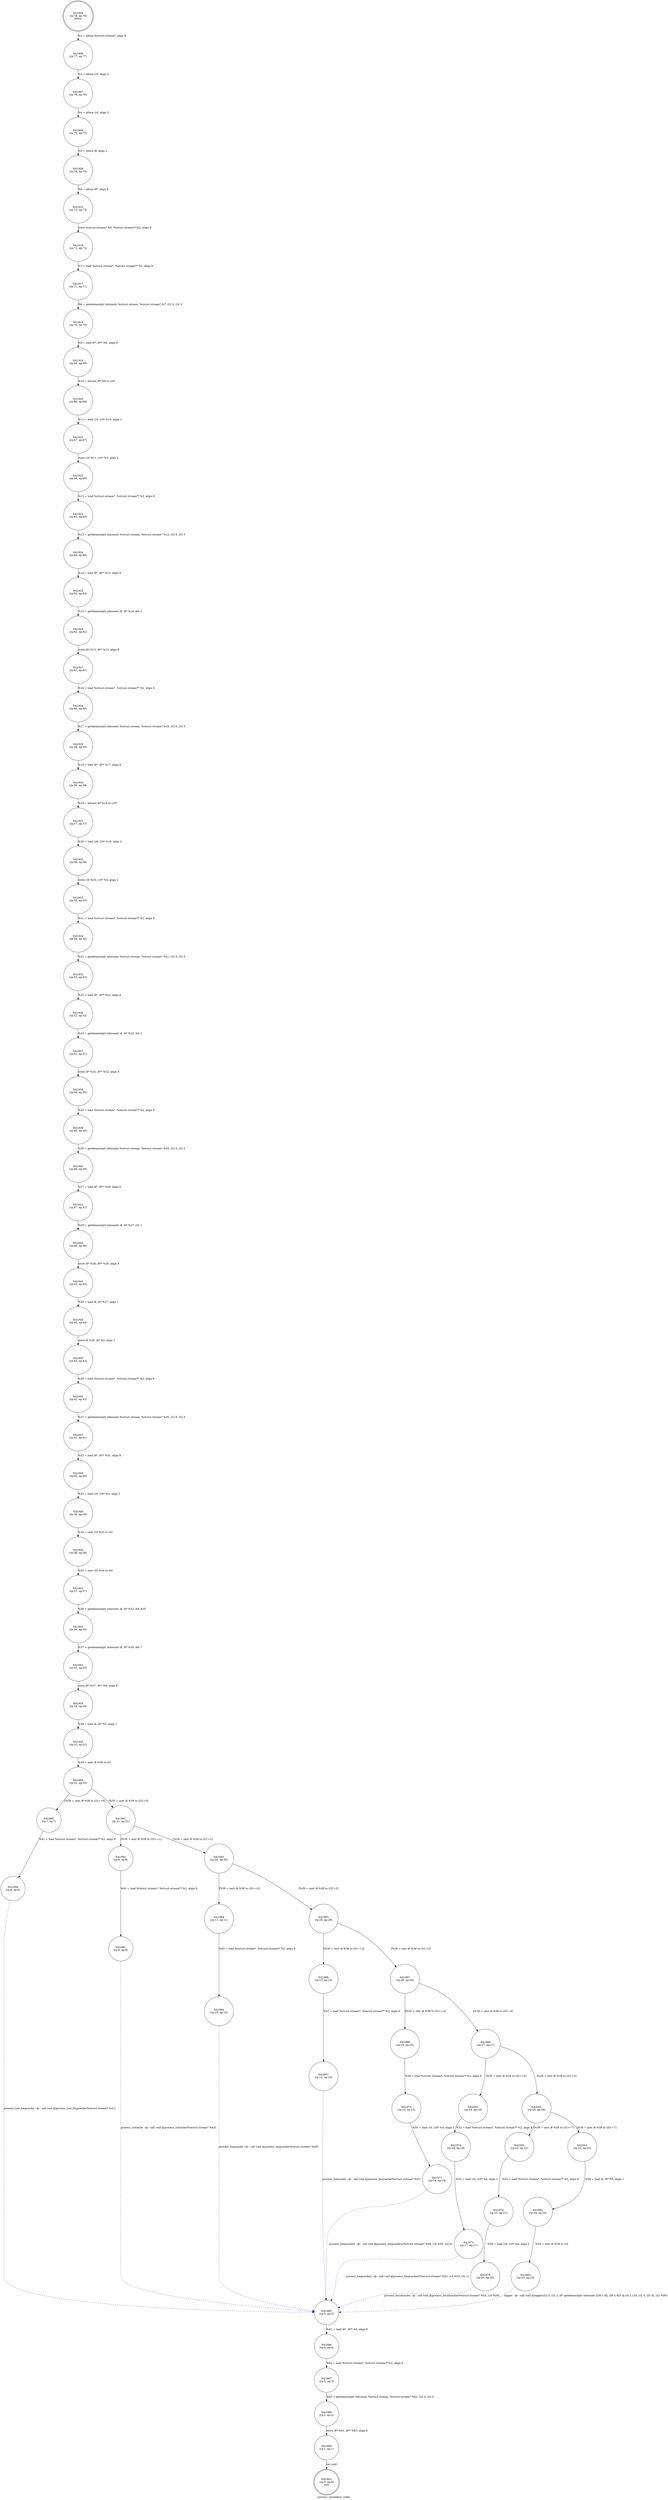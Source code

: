 digraph process_secondary_order {
label="process_secondary_order"
41903 [label="N41903\n(rp:0, ep:0)\nexit", shape="doublecircle"]
41904 [label="N41904\n(rp:78, ep:78)\nentry", shape="doublecircle"]
41904 -> 41906 [label="%2 = alloca %struct.stream*, align 8"]
41906 [label="N41906\n(rp:77, ep:77)", shape="circle"]
41906 -> 41907 [label="%3 = alloca i16, align 2"]
41907 [label="N41907\n(rp:76, ep:76)", shape="circle"]
41907 -> 41908 [label="%4 = alloca i16, align 2"]
41908 [label="N41908\n(rp:75, ep:75)", shape="circle"]
41908 -> 41909 [label="%5 = alloca i8, align 1"]
41909 [label="N41909\n(rp:74, ep:74)", shape="circle"]
41909 -> 41910 [label="%6 = alloca i8*, align 8"]
41910 [label="N41910\n(rp:73, ep:73)", shape="circle"]
41910 -> 41916 [label="store %struct.stream* %0, %struct.stream** %2, align 8"]
41916 [label="N41916\n(rp:72, ep:72)", shape="circle"]
41916 -> 41917 [label="%7 = load %struct.stream*, %struct.stream** %2, align 8"]
41917 [label="N41917\n(rp:71, ep:71)", shape="circle"]
41917 -> 41918 [label="%8 = getelementptr inbounds %struct.stream, %struct.stream* %7, i32 0, i32 0"]
41918 [label="N41918\n(rp:70, ep:70)", shape="circle"]
41918 -> 41919 [label="%9 = load i8*, i8** %8, align 8"]
41919 [label="N41919\n(rp:69, ep:69)", shape="circle"]
41919 -> 41920 [label="%10 = bitcast i8* %9 to i16*"]
41920 [label="N41920\n(rp:68, ep:68)", shape="circle"]
41920 -> 41921 [label="%11 = load i16, i16* %10, align 2"]
41921 [label="N41921\n(rp:67, ep:67)", shape="circle"]
41921 -> 41922 [label="store i16 %11, i16* %3, align 2"]
41922 [label="N41922\n(rp:66, ep:66)", shape="circle"]
41922 -> 41923 [label="%12 = load %struct.stream*, %struct.stream** %2, align 8"]
41923 [label="N41923\n(rp:65, ep:65)", shape="circle"]
41923 -> 41924 [label="%13 = getelementptr inbounds %struct.stream, %struct.stream* %12, i32 0, i32 0"]
41924 [label="N41924\n(rp:64, ep:64)", shape="circle"]
41924 -> 41925 [label="%14 = load i8*, i8** %13, align 8"]
41925 [label="N41925\n(rp:63, ep:63)", shape="circle"]
41925 -> 41926 [label="%15 = getelementptr inbounds i8, i8* %14, i64 2"]
41926 [label="N41926\n(rp:62, ep:62)", shape="circle"]
41926 -> 41927 [label="store i8* %15, i8** %13, align 8"]
41927 [label="N41927\n(rp:61, ep:61)", shape="circle"]
41927 -> 41928 [label="%16 = load %struct.stream*, %struct.stream** %2, align 8"]
41928 [label="N41928\n(rp:60, ep:60)", shape="circle"]
41928 -> 41929 [label="%17 = getelementptr inbounds %struct.stream, %struct.stream* %16, i32 0, i32 0"]
41929 [label="N41929\n(rp:59, ep:59)", shape="circle"]
41929 -> 41930 [label="%18 = load i8*, i8** %17, align 8"]
41930 [label="N41930\n(rp:58, ep:58)", shape="circle"]
41930 -> 41931 [label="%19 = bitcast i8* %18 to i16*"]
41931 [label="N41931\n(rp:57, ep:57)", shape="circle"]
41931 -> 41932 [label="%20 = load i16, i16* %19, align 2"]
41932 [label="N41932\n(rp:56, ep:56)", shape="circle"]
41932 -> 41933 [label="store i16 %20, i16* %4, align 2"]
41933 [label="N41933\n(rp:55, ep:55)", shape="circle"]
41933 -> 41934 [label="%21 = load %struct.stream*, %struct.stream** %2, align 8"]
41934 [label="N41934\n(rp:54, ep:54)", shape="circle"]
41934 -> 41935 [label="%22 = getelementptr inbounds %struct.stream, %struct.stream* %21, i32 0, i32 0"]
41935 [label="N41935\n(rp:53, ep:53)", shape="circle"]
41935 -> 41936 [label="%23 = load i8*, i8** %22, align 8"]
41936 [label="N41936\n(rp:52, ep:52)", shape="circle"]
41936 -> 41937 [label="%24 = getelementptr inbounds i8, i8* %23, i64 2"]
41937 [label="N41937\n(rp:51, ep:51)", shape="circle"]
41937 -> 41938 [label="store i8* %24, i8** %22, align 8"]
41938 [label="N41938\n(rp:50, ep:50)", shape="circle"]
41938 -> 41939 [label="%25 = load %struct.stream*, %struct.stream** %2, align 8"]
41939 [label="N41939\n(rp:49, ep:49)", shape="circle"]
41939 -> 41940 [label="%26 = getelementptr inbounds %struct.stream, %struct.stream* %25, i32 0, i32 0"]
41940 [label="N41940\n(rp:48, ep:48)", shape="circle"]
41940 -> 41941 [label="%27 = load i8*, i8** %26, align 8"]
41941 [label="N41941\n(rp:47, ep:47)", shape="circle"]
41941 -> 41942 [label="%28 = getelementptr inbounds i8, i8* %27, i32 1"]
41942 [label="N41942\n(rp:46, ep:46)", shape="circle"]
41942 -> 41943 [label="store i8* %28, i8** %26, align 8"]
41943 [label="N41943\n(rp:45, ep:45)", shape="circle"]
41943 -> 41944 [label="%29 = load i8, i8* %27, align 1"]
41944 [label="N41944\n(rp:44, ep:44)", shape="circle"]
41944 -> 41945 [label="store i8 %29, i8* %5, align 1"]
41945 [label="N41945\n(rp:43, ep:43)", shape="circle"]
41945 -> 41946 [label="%30 = load %struct.stream*, %struct.stream** %2, align 8"]
41946 [label="N41946\n(rp:42, ep:42)", shape="circle"]
41946 -> 41947 [label="%31 = getelementptr inbounds %struct.stream, %struct.stream* %30, i32 0, i32 0"]
41947 [label="N41947\n(rp:41, ep:41)", shape="circle"]
41947 -> 41948 [label="%32 = load i8*, i8** %31, align 8"]
41948 [label="N41948\n(rp:40, ep:40)", shape="circle"]
41948 -> 41949 [label="%33 = load i16, i16* %3, align 2"]
41949 [label="N41949\n(rp:39, ep:39)", shape="circle"]
41949 -> 41950 [label="%34 = sext i16 %33 to i32"]
41950 [label="N41950\n(rp:38, ep:38)", shape="circle"]
41950 -> 41951 [label="%35 = sext i32 %34 to i64"]
41951 [label="N41951\n(rp:37, ep:37)", shape="circle"]
41951 -> 41952 [label="%36 = getelementptr inbounds i8, i8* %32, i64 %35"]
41952 [label="N41952\n(rp:36, ep:36)", shape="circle"]
41952 -> 41953 [label="%37 = getelementptr inbounds i8, i8* %36, i64 7"]
41953 [label="N41953\n(rp:35, ep:35)", shape="circle"]
41953 -> 41954 [label="store i8* %37, i8** %6, align 8"]
41954 [label="N41954\n(rp:34, ep:34)", shape="circle"]
41954 -> 41955 [label="%38 = load i8, i8* %5, align 1"]
41955 [label="N41955\n(rp:33, ep:33)", shape="circle"]
41955 -> 41956 [label="%39 = zext i8 %38 to i32"]
41956 [label="N41956\n(rp:32, ep:32)", shape="circle"]
41956 -> 41990 [label="[%39 = zext i8 %38 to i32==0]"]
41956 -> 41991 [label="[%39 = zext i8 %38 to i32!=0]"]
41958 [label="N41958\n(rp:6, ep:6)", shape="circle"]
41958 -> 41985 [label="process_raw_bmpcache --@-- call void @process_raw_bmpcache(%struct.stream* %41)", style="dashed", color="blue"]
41961 [label="N41961\n(rp:8, ep:8)", shape="circle"]
41961 -> 41985 [label="process_colcache --@-- call void @process_colcache(%struct.stream* %43)", style="dashed", color="blue"]
41964 [label="N41964\n(rp:10, ep:10)", shape="circle"]
41964 -> 41985 [label="process_bmpcache --@-- call void @process_bmpcache(%struct.stream* %45)", style="dashed", color="blue"]
41967 [label="N41967\n(rp:12, ep:12)", shape="circle"]
41967 -> 41985 [label="process_fontcache --@-- call void @process_fontcache(%struct.stream* %47)", style="dashed", color="blue"]
41970 [label="N41970\n(rp:15, ep:15)", shape="circle"]
41970 -> 41971 [label="%50 = load i16, i16* %4, align 2"]
41971 [label="N41971\n(rp:14, ep:14)", shape="circle"]
41971 -> 41985 [label="process_bmpcache2 --@-- call void @process_bmpcache2(%struct.stream* %49, i16 %50, i32 0)", style="dashed", color="blue"]
41974 [label="N41974\n(rp:18, ep:18)", shape="circle"]
41974 -> 41975 [label="%53 = load i16, i16* %4, align 2"]
41975 [label="N41975\n(rp:17, ep:17)", shape="circle"]
41975 -> 41985 [label="process_bmpcache2 --@-- call void @process_bmpcache2(%struct.stream* %52, i16 %53, i32 1)", style="dashed", color="blue"]
41978 [label="N41978\n(rp:21, ep:21)", shape="circle"]
41978 -> 41979 [label="%56 = load i16, i16* %4, align 2"]
41979 [label="N41979\n(rp:20, ep:20)", shape="circle"]
41979 -> 41985 [label="process_brushcache --@-- call void @process_brushcache(%struct.stream* %55, i16 %56)", style="dashed", color="blue"]
41982 [label="N41982\n(rp:24, ep:24)", shape="circle"]
41982 -> 41983 [label="%59 = zext i8 %58 to i32"]
41983 [label="N41983\n(rp:23, ep:23)", shape="circle"]
41983 -> 41985 [label="logger --@-- call void @logger(i32 5, i32 2, i8* getelementptr inbounds ([56 x i8], [56 x i8]* @.str.2.129, i32 0, i32 0), i32 %59)", style="dashed", color="blue"]
41985 [label="N41985\n(rp:5, ep:5)", shape="circle"]
41985 -> 41986 [label="%61 = load i8*, i8** %6, align 8"]
41986 [label="N41986\n(rp:4, ep:4)", shape="circle"]
41986 -> 41987 [label="%62 = load %struct.stream*, %struct.stream** %2, align 8"]
41987 [label="N41987\n(rp:3, ep:3)", shape="circle"]
41987 -> 41988 [label="%63 = getelementptr inbounds %struct.stream, %struct.stream* %62, i32 0, i32 0"]
41988 [label="N41988\n(rp:2, ep:2)", shape="circle"]
41988 -> 41989 [label="store i8* %61, i8** %63, align 8"]
41989 [label="N41989\n(rp:1, ep:1)", shape="circle"]
41989 -> 41903 [label="ret void"]
41990 [label="N41990\n(rp:7, ep:7)", shape="circle"]
41990 -> 41958 [label="%41 = load %struct.stream*, %struct.stream** %2, align 8"]
41991 [label="N41991\n(rp:31, ep:31)", shape="circle"]
41991 -> 41992 [label="[%39 = zext i8 %38 to i32==1]"]
41991 -> 41993 [label="[%39 = zext i8 %38 to i32!=1]"]
41992 [label="N41992\n(rp:9, ep:9)", shape="circle"]
41992 -> 41961 [label="%43 = load %struct.stream*, %struct.stream** %2, align 8"]
41993 [label="N41993\n(rp:30, ep:30)", shape="circle"]
41993 -> 41994 [label="[%39 = zext i8 %38 to i32==2]"]
41993 -> 41995 [label="[%39 = zext i8 %38 to i32!=2]"]
41994 [label="N41994\n(rp:11, ep:11)", shape="circle"]
41994 -> 41964 [label="%45 = load %struct.stream*, %struct.stream** %2, align 8"]
41995 [label="N41995\n(rp:29, ep:29)", shape="circle"]
41995 -> 41996 [label="[%39 = zext i8 %38 to i32==3]"]
41995 -> 41997 [label="[%39 = zext i8 %38 to i32!=3]"]
41996 [label="N41996\n(rp:13, ep:13)", shape="circle"]
41996 -> 41967 [label="%47 = load %struct.stream*, %struct.stream** %2, align 8"]
41997 [label="N41997\n(rp:28, ep:28)", shape="circle"]
41997 -> 41998 [label="[%39 = zext i8 %38 to i32==4]"]
41997 -> 41999 [label="[%39 = zext i8 %38 to i32!=4]"]
41998 [label="N41998\n(rp:16, ep:16)", shape="circle"]
41998 -> 41970 [label="%49 = load %struct.stream*, %struct.stream** %2, align 8"]
41999 [label="N41999\n(rp:27, ep:27)", shape="circle"]
41999 -> 42000 [label="[%39 = zext i8 %38 to i32==5]"]
41999 -> 42001 [label="[%39 = zext i8 %38 to i32!=5]"]
42000 [label="N42000\n(rp:19, ep:19)", shape="circle"]
42000 -> 41974 [label="%52 = load %struct.stream*, %struct.stream** %2, align 8"]
42001 [label="N42001\n(rp:26, ep:26)", shape="circle"]
42001 -> 42002 [label="[%39 = zext i8 %38 to i32==7]"]
42001 -> 42003 [label="[%39 = zext i8 %38 to i32!=7]"]
42002 [label="N42002\n(rp:22, ep:22)", shape="circle"]
42002 -> 41978 [label="%55 = load %struct.stream*, %struct.stream** %2, align 8"]
42003 [label="N42003\n(rp:25, ep:25)", shape="circle"]
42003 -> 41982 [label="%58 = load i8, i8* %5, align 1"]
}
